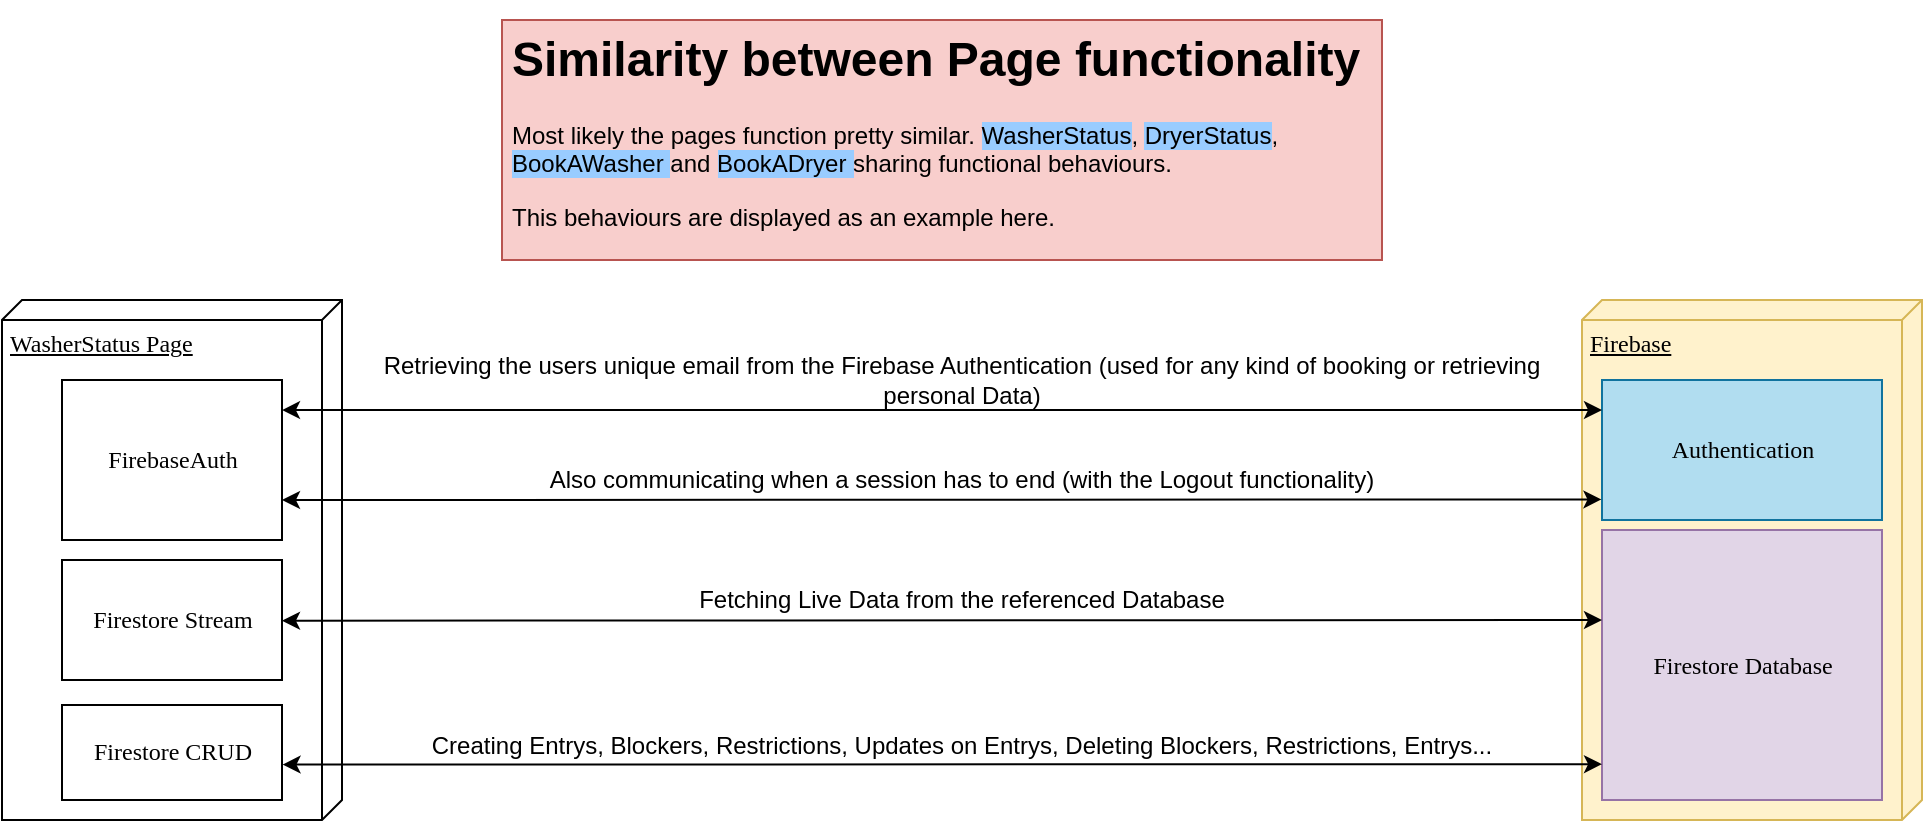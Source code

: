 <mxfile version="20.7.4" type="github">
  <diagram name="Page-1" id="5f0bae14-7c28-e335-631c-24af17079c00">
    <mxGraphModel dx="2566" dy="806" grid="1" gridSize="10" guides="1" tooltips="1" connect="1" arrows="1" fold="1" page="1" pageScale="1" pageWidth="1100" pageHeight="850" background="none" math="0" shadow="0">
      <root>
        <mxCell id="0" />
        <mxCell id="1" parent="0" />
        <mxCell id="MP8hHyfN-fz9ES6eljaN-1" value="WasherStatus Page" style="verticalAlign=top;align=left;spacingTop=8;spacingLeft=2;spacingRight=12;shape=cube;size=10;direction=south;fontStyle=4;html=1;rounded=0;shadow=0;comic=0;labelBackgroundColor=none;strokeWidth=1;fontFamily=Verdana;fontSize=12" vertex="1" parent="1">
          <mxGeometry x="-1020" y="310" width="170" height="260" as="geometry" />
        </mxCell>
        <mxCell id="MP8hHyfN-fz9ES6eljaN-2" value="FirebaseAuth" style="html=1;rounded=0;shadow=0;comic=0;labelBackgroundColor=none;strokeWidth=1;fontFamily=Verdana;fontSize=12;align=center;" vertex="1" parent="1">
          <mxGeometry x="-990" y="350" width="110" height="80" as="geometry" />
        </mxCell>
        <mxCell id="MP8hHyfN-fz9ES6eljaN-3" value="Firestore Stream&lt;br&gt;" style="html=1;rounded=0;shadow=0;comic=0;labelBackgroundColor=none;strokeWidth=1;fontFamily=Verdana;fontSize=12;align=center;" vertex="1" parent="1">
          <mxGeometry x="-990" y="440" width="110" height="60" as="geometry" />
        </mxCell>
        <mxCell id="MP8hHyfN-fz9ES6eljaN-4" value="Firestore CRUD" style="html=1;rounded=0;shadow=0;comic=0;labelBackgroundColor=none;strokeWidth=1;fontFamily=Verdana;fontSize=12;align=center;" vertex="1" parent="1">
          <mxGeometry x="-990" y="512.5" width="110" height="47.5" as="geometry" />
        </mxCell>
        <mxCell id="MP8hHyfN-fz9ES6eljaN-5" value="Firebase" style="verticalAlign=top;align=left;spacingTop=8;spacingLeft=2;spacingRight=12;shape=cube;size=10;direction=south;fontStyle=4;html=1;rounded=0;shadow=0;comic=0;labelBackgroundColor=none;strokeWidth=1;fontFamily=Verdana;fontSize=12;fillColor=#fff2cc;strokeColor=#d6b656;" vertex="1" parent="1">
          <mxGeometry x="-230" y="310" width="170" height="260" as="geometry" />
        </mxCell>
        <mxCell id="MP8hHyfN-fz9ES6eljaN-6" value="Authentication" style="html=1;rounded=0;shadow=0;comic=0;labelBackgroundColor=none;strokeWidth=1;fontFamily=Verdana;fontSize=12;align=center;fillColor=#b1ddf0;strokeColor=#10739e;" vertex="1" parent="1">
          <mxGeometry x="-220" y="350" width="140" height="70" as="geometry" />
        </mxCell>
        <mxCell id="MP8hHyfN-fz9ES6eljaN-7" value="&lt;h1&gt;Similarity between Page functionality&lt;/h1&gt;&lt;p&gt;Most likely the pages function pretty similar. &lt;span style=&quot;background-color: rgb(153, 204, 255);&quot;&gt;WasherStatus&lt;/span&gt;, &lt;span style=&quot;background-color: rgb(153, 204, 255);&quot;&gt;DryerStatus&lt;/span&gt;, &lt;span style=&quot;background-color: rgb(153, 204, 255);&quot;&gt;BookAWasher &lt;/span&gt;and &lt;span style=&quot;background-color: rgb(153, 204, 255);&quot;&gt;BookADryer &lt;/span&gt;sharing functional behaviours.&amp;nbsp;&lt;/p&gt;&lt;p&gt;This behaviours are displayed as an example here.&lt;/p&gt;" style="text;html=1;strokeColor=#b85450;fillColor=#f8cecc;spacing=5;spacingTop=-20;whiteSpace=wrap;overflow=hidden;rounded=0;" vertex="1" parent="1">
          <mxGeometry x="-770" y="170" width="440" height="120" as="geometry" />
        </mxCell>
        <mxCell id="MP8hHyfN-fz9ES6eljaN-8" value="Firestore Database" style="html=1;rounded=0;shadow=0;comic=0;labelBackgroundColor=none;strokeWidth=1;fontFamily=Verdana;fontSize=12;align=center;fillColor=#e1d5e7;strokeColor=#9673a6;" vertex="1" parent="1">
          <mxGeometry x="-220" y="425" width="140" height="135" as="geometry" />
        </mxCell>
        <mxCell id="MP8hHyfN-fz9ES6eljaN-9" value="" style="endArrow=classic;startArrow=classic;html=1;rounded=0;exitX=1;exitY=0.188;exitDx=0;exitDy=0;exitPerimeter=0;" edge="1" parent="1" source="MP8hHyfN-fz9ES6eljaN-2">
          <mxGeometry width="50" height="50" relative="1" as="geometry">
            <mxPoint x="-880" y="360" as="sourcePoint" />
            <mxPoint x="-220" y="365" as="targetPoint" />
          </mxGeometry>
        </mxCell>
        <mxCell id="MP8hHyfN-fz9ES6eljaN-10" value="&lt;span style=&quot;&quot;&gt;Retrieving the users unique email from the Firebase Authentication (used for any kind of booking or retrieving personal Data)&lt;/span&gt;" style="text;html=1;strokeColor=none;fillColor=none;align=center;verticalAlign=middle;whiteSpace=wrap;rounded=0;labelBackgroundColor=none;" vertex="1" parent="1">
          <mxGeometry x="-850" y="330" width="620" height="40" as="geometry" />
        </mxCell>
        <mxCell id="MP8hHyfN-fz9ES6eljaN-11" value="" style="endArrow=classic;startArrow=classic;html=1;rounded=0;entryX=-0.002;entryY=0.853;entryDx=0;entryDy=0;exitX=1;exitY=0;exitDx=0;exitDy=0;entryPerimeter=0;" edge="1" parent="1" target="MP8hHyfN-fz9ES6eljaN-6">
          <mxGeometry width="50" height="50" relative="1" as="geometry">
            <mxPoint x="-880" y="410" as="sourcePoint" />
            <mxPoint x="-219.3" y="408.32" as="targetPoint" />
          </mxGeometry>
        </mxCell>
        <mxCell id="MP8hHyfN-fz9ES6eljaN-13" value="&lt;span style=&quot;&quot;&gt;Also communicating when a session has to end (with the Logout functionality)&lt;/span&gt;" style="text;html=1;strokeColor=none;fillColor=none;align=center;verticalAlign=middle;whiteSpace=wrap;rounded=0;labelBackgroundColor=none;" vertex="1" parent="1">
          <mxGeometry x="-850" y="380" width="620" height="40" as="geometry" />
        </mxCell>
        <mxCell id="MP8hHyfN-fz9ES6eljaN-14" value="" style="endArrow=classic;startArrow=classic;html=1;rounded=0;exitX=1;exitY=0;exitDx=0;exitDy=0;" edge="1" parent="1">
          <mxGeometry width="50" height="50" relative="1" as="geometry">
            <mxPoint x="-880" y="470.36" as="sourcePoint" />
            <mxPoint x="-220" y="470" as="targetPoint" />
            <Array as="points">
              <mxPoint x="-220" y="470" />
            </Array>
          </mxGeometry>
        </mxCell>
        <mxCell id="MP8hHyfN-fz9ES6eljaN-15" value="&lt;span style=&quot;&quot;&gt;Fetching Live Data from the referenced Database&lt;/span&gt;" style="text;html=1;strokeColor=none;fillColor=none;align=center;verticalAlign=middle;whiteSpace=wrap;rounded=0;labelBackgroundColor=none;" vertex="1" parent="1">
          <mxGeometry x="-850" y="440" width="620" height="40" as="geometry" />
        </mxCell>
        <mxCell id="MP8hHyfN-fz9ES6eljaN-17" value="&lt;span style=&quot;&quot;&gt;Creating Entrys, Blockers, Restrictions, Updates on Entrys, Deleting Blockers, Restrictions, Entrys...&lt;/span&gt;" style="text;html=1;strokeColor=none;fillColor=none;align=center;verticalAlign=middle;whiteSpace=wrap;rounded=0;labelBackgroundColor=none;" vertex="1" parent="1">
          <mxGeometry x="-850" y="512.5" width="620" height="40" as="geometry" />
        </mxCell>
        <mxCell id="MP8hHyfN-fz9ES6eljaN-18" value="" style="endArrow=classic;startArrow=classic;html=1;rounded=0;entryX=-0.002;entryY=0.192;entryDx=0;entryDy=0;exitX=1;exitY=0;exitDx=0;exitDy=0;entryPerimeter=0;" edge="1" parent="1">
          <mxGeometry width="50" height="50" relative="1" as="geometry">
            <mxPoint x="-879.72" y="542.31" as="sourcePoint" />
            <mxPoint x="-220.0" y="542.07" as="targetPoint" />
          </mxGeometry>
        </mxCell>
      </root>
    </mxGraphModel>
  </diagram>
</mxfile>
